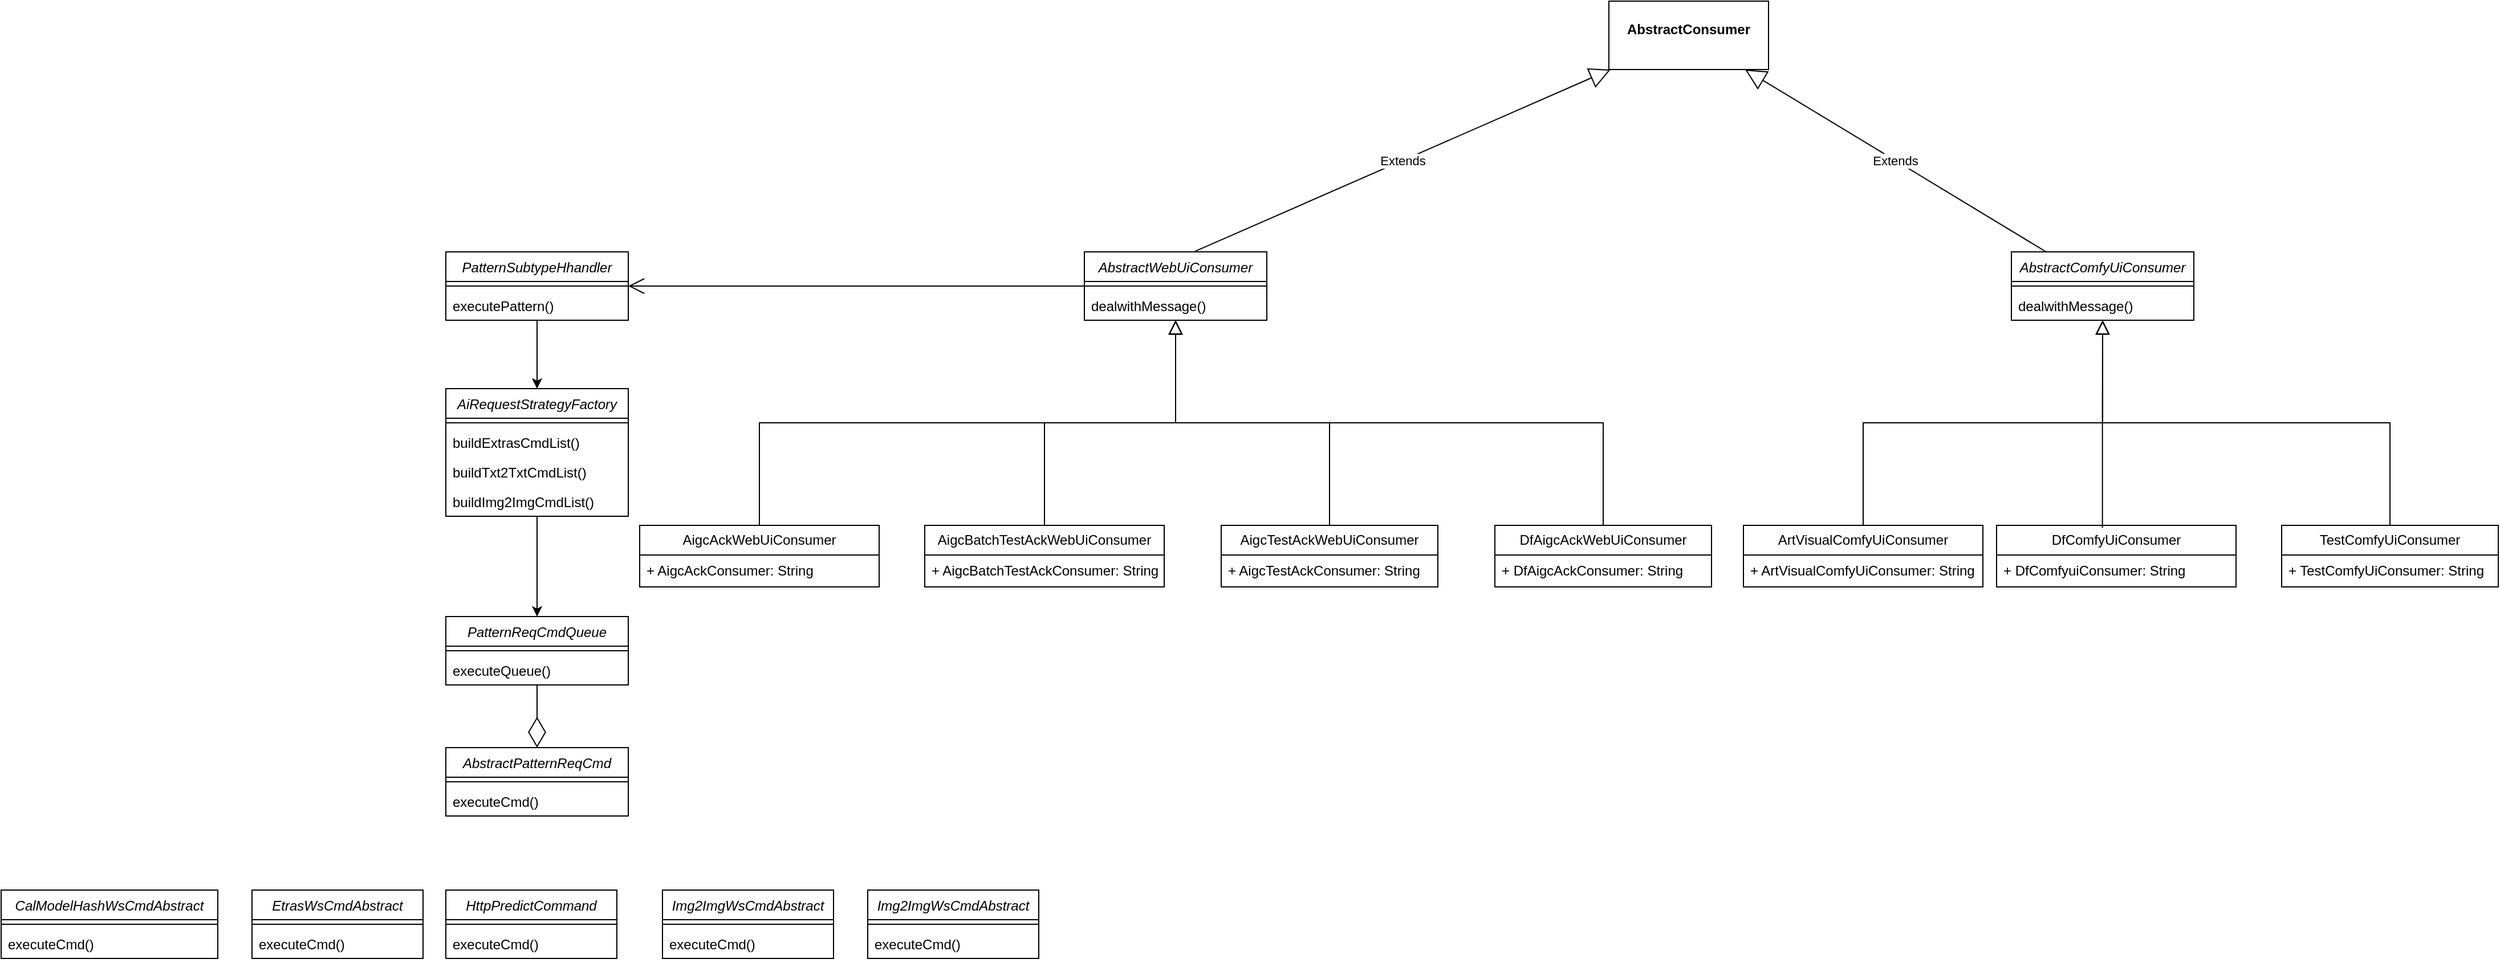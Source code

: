 <mxfile version="22.1.16" type="github">
  <diagram id="C5RBs43oDa-KdzZeNtuy" name="Page-1">
    <mxGraphModel dx="1753" dy="1645" grid="1" gridSize="10" guides="1" tooltips="1" connect="1" arrows="1" fold="1" page="1" pageScale="1" pageWidth="827" pageHeight="1169" math="0" shadow="0">
      <root>
        <mxCell id="WIyWlLk6GJQsqaUBKTNV-0" />
        <mxCell id="WIyWlLk6GJQsqaUBKTNV-1" parent="WIyWlLk6GJQsqaUBKTNV-0" />
        <mxCell id="zkfFHV4jXpPFQw0GAbJ--0" value="AbstractWebUiConsumer" style="swimlane;fontStyle=2;align=center;verticalAlign=top;childLayout=stackLayout;horizontal=1;startSize=26;horizontalStack=0;resizeParent=1;resizeLast=0;collapsible=1;marginBottom=0;rounded=0;shadow=0;strokeWidth=1;" parent="WIyWlLk6GJQsqaUBKTNV-1" vertex="1">
          <mxGeometry x="220" y="120" width="160" height="60" as="geometry">
            <mxRectangle x="230" y="140" width="160" height="26" as="alternateBounds" />
          </mxGeometry>
        </mxCell>
        <mxCell id="zkfFHV4jXpPFQw0GAbJ--4" value="" style="line;html=1;strokeWidth=1;align=left;verticalAlign=middle;spacingTop=-1;spacingLeft=3;spacingRight=3;rotatable=0;labelPosition=right;points=[];portConstraint=eastwest;" parent="zkfFHV4jXpPFQw0GAbJ--0" vertex="1">
          <mxGeometry y="26" width="160" height="8" as="geometry" />
        </mxCell>
        <mxCell id="zkfFHV4jXpPFQw0GAbJ--5" value="dealwithMessage()" style="text;align=left;verticalAlign=top;spacingLeft=4;spacingRight=4;overflow=hidden;rotatable=0;points=[[0,0.5],[1,0.5]];portConstraint=eastwest;" parent="zkfFHV4jXpPFQw0GAbJ--0" vertex="1">
          <mxGeometry y="34" width="160" height="26" as="geometry" />
        </mxCell>
        <mxCell id="zkfFHV4jXpPFQw0GAbJ--12" value="" style="endArrow=block;endSize=10;endFill=0;shadow=0;strokeWidth=1;rounded=0;edgeStyle=elbowEdgeStyle;elbow=vertical;" parent="WIyWlLk6GJQsqaUBKTNV-1" source="2lJbsTP3n_GO2NGe1f7y-21" target="zkfFHV4jXpPFQw0GAbJ--0" edge="1">
          <mxGeometry width="160" relative="1" as="geometry">
            <mxPoint x="200" y="360" as="sourcePoint" />
            <mxPoint x="200" y="203" as="targetPoint" />
          </mxGeometry>
        </mxCell>
        <mxCell id="zkfFHV4jXpPFQw0GAbJ--16" value="" style="endArrow=block;endSize=10;endFill=0;shadow=0;strokeWidth=1;rounded=0;edgeStyle=elbowEdgeStyle;elbow=vertical;" parent="WIyWlLk6GJQsqaUBKTNV-1" source="2lJbsTP3n_GO2NGe1f7y-25" target="zkfFHV4jXpPFQw0GAbJ--0" edge="1">
          <mxGeometry width="160" relative="1" as="geometry">
            <mxPoint x="450" y="360" as="sourcePoint" />
            <mxPoint x="310" y="271" as="targetPoint" />
          </mxGeometry>
        </mxCell>
        <mxCell id="2lJbsTP3n_GO2NGe1f7y-6" value="&lt;p style=&quot;margin:0px;margin-top:4px;text-align:center;&quot;&gt;&lt;br&gt;&lt;b&gt;AbstractConsumer&lt;/b&gt;&lt;/p&gt;" style="verticalAlign=top;align=left;overflow=fill;fontSize=12;fontFamily=Helvetica;html=1;whiteSpace=wrap;" vertex="1" parent="WIyWlLk6GJQsqaUBKTNV-1">
          <mxGeometry x="680" y="-100" width="140" height="60" as="geometry" />
        </mxCell>
        <mxCell id="2lJbsTP3n_GO2NGe1f7y-7" value="Extends" style="endArrow=block;endSize=16;endFill=0;html=1;rounded=0;exitX=0.606;exitY=-0.007;exitDx=0;exitDy=0;exitPerimeter=0;" edge="1" parent="WIyWlLk6GJQsqaUBKTNV-1" source="zkfFHV4jXpPFQw0GAbJ--0" target="2lJbsTP3n_GO2NGe1f7y-6">
          <mxGeometry width="160" relative="1" as="geometry">
            <mxPoint x="410" y="30" as="sourcePoint" />
            <mxPoint x="570" y="30" as="targetPoint" />
            <Array as="points" />
          </mxGeometry>
        </mxCell>
        <mxCell id="2lJbsTP3n_GO2NGe1f7y-12" value="" style="endArrow=block;endSize=10;endFill=0;shadow=0;strokeWidth=1;rounded=0;edgeStyle=elbowEdgeStyle;elbow=vertical;" edge="1" parent="WIyWlLk6GJQsqaUBKTNV-1" source="2lJbsTP3n_GO2NGe1f7y-27">
          <mxGeometry width="160" relative="1" as="geometry">
            <mxPoint x="680" y="360" as="sourcePoint" />
            <mxPoint x="300" y="180" as="targetPoint" />
          </mxGeometry>
        </mxCell>
        <mxCell id="2lJbsTP3n_GO2NGe1f7y-16" value="" style="endArrow=block;endSize=10;endFill=0;shadow=0;strokeWidth=1;rounded=0;edgeStyle=elbowEdgeStyle;elbow=vertical;" edge="1" parent="WIyWlLk6GJQsqaUBKTNV-1" source="2lJbsTP3n_GO2NGe1f7y-17" target="zkfFHV4jXpPFQw0GAbJ--0">
          <mxGeometry width="160" relative="1" as="geometry">
            <mxPoint x="10" y="360" as="sourcePoint" />
            <mxPoint x="310" y="190" as="targetPoint" />
          </mxGeometry>
        </mxCell>
        <mxCell id="2lJbsTP3n_GO2NGe1f7y-17" value="AigcAckWebUiConsumer" style="swimlane;fontStyle=0;childLayout=stackLayout;horizontal=1;startSize=26;fillColor=none;horizontalStack=0;resizeParent=1;resizeParentMax=0;resizeLast=0;collapsible=1;marginBottom=0;whiteSpace=wrap;html=1;" vertex="1" parent="WIyWlLk6GJQsqaUBKTNV-1">
          <mxGeometry x="-170" y="360" width="210" height="54" as="geometry" />
        </mxCell>
        <mxCell id="2lJbsTP3n_GO2NGe1f7y-19" value="+ AigcAckConsumer: String" style="text;strokeColor=none;fillColor=none;align=left;verticalAlign=top;spacingLeft=4;spacingRight=4;overflow=hidden;rotatable=0;points=[[0,0.5],[1,0.5]];portConstraint=eastwest;whiteSpace=wrap;html=1;" vertex="1" parent="2lJbsTP3n_GO2NGe1f7y-17">
          <mxGeometry y="26" width="210" height="28" as="geometry" />
        </mxCell>
        <mxCell id="2lJbsTP3n_GO2NGe1f7y-21" value="AigcBatchTestAckWebUiConsumer" style="swimlane;fontStyle=0;childLayout=stackLayout;horizontal=1;startSize=26;fillColor=none;horizontalStack=0;resizeParent=1;resizeParentMax=0;resizeLast=0;collapsible=1;marginBottom=0;whiteSpace=wrap;html=1;" vertex="1" parent="WIyWlLk6GJQsqaUBKTNV-1">
          <mxGeometry x="80" y="360" width="210" height="54" as="geometry" />
        </mxCell>
        <mxCell id="2lJbsTP3n_GO2NGe1f7y-22" value="+ AigcBatchTestAckConsumer: String" style="text;strokeColor=none;fillColor=none;align=left;verticalAlign=top;spacingLeft=4;spacingRight=4;overflow=hidden;rotatable=0;points=[[0,0.5],[1,0.5]];portConstraint=eastwest;whiteSpace=wrap;html=1;" vertex="1" parent="2lJbsTP3n_GO2NGe1f7y-21">
          <mxGeometry y="26" width="210" height="28" as="geometry" />
        </mxCell>
        <mxCell id="2lJbsTP3n_GO2NGe1f7y-25" value="AigcTestAckWebUiConsumer" style="swimlane;fontStyle=0;childLayout=stackLayout;horizontal=1;startSize=26;fillColor=none;horizontalStack=0;resizeParent=1;resizeParentMax=0;resizeLast=0;collapsible=1;marginBottom=0;whiteSpace=wrap;html=1;" vertex="1" parent="WIyWlLk6GJQsqaUBKTNV-1">
          <mxGeometry x="340" y="360" width="190" height="54" as="geometry" />
        </mxCell>
        <mxCell id="2lJbsTP3n_GO2NGe1f7y-26" value="+ AigcTestAckConsumer: String" style="text;strokeColor=none;fillColor=none;align=left;verticalAlign=top;spacingLeft=4;spacingRight=4;overflow=hidden;rotatable=0;points=[[0,0.5],[1,0.5]];portConstraint=eastwest;whiteSpace=wrap;html=1;" vertex="1" parent="2lJbsTP3n_GO2NGe1f7y-25">
          <mxGeometry y="26" width="190" height="28" as="geometry" />
        </mxCell>
        <mxCell id="2lJbsTP3n_GO2NGe1f7y-27" value="DfAigcAckWebUiConsumer" style="swimlane;fontStyle=0;childLayout=stackLayout;horizontal=1;startSize=26;fillColor=none;horizontalStack=0;resizeParent=1;resizeParentMax=0;resizeLast=0;collapsible=1;marginBottom=0;whiteSpace=wrap;html=1;" vertex="1" parent="WIyWlLk6GJQsqaUBKTNV-1">
          <mxGeometry x="580" y="360" width="190" height="54" as="geometry" />
        </mxCell>
        <mxCell id="2lJbsTP3n_GO2NGe1f7y-28" value="+ DfAigcAckConsumer: String" style="text;strokeColor=none;fillColor=none;align=left;verticalAlign=top;spacingLeft=4;spacingRight=4;overflow=hidden;rotatable=0;points=[[0,0.5],[1,0.5]];portConstraint=eastwest;whiteSpace=wrap;html=1;" vertex="1" parent="2lJbsTP3n_GO2NGe1f7y-27">
          <mxGeometry y="26" width="190" height="28" as="geometry" />
        </mxCell>
        <mxCell id="2lJbsTP3n_GO2NGe1f7y-31" value="AbstractComfyUiConsumer" style="swimlane;fontStyle=2;align=center;verticalAlign=top;childLayout=stackLayout;horizontal=1;startSize=26;horizontalStack=0;resizeParent=1;resizeLast=0;collapsible=1;marginBottom=0;rounded=0;shadow=0;strokeWidth=1;" vertex="1" parent="WIyWlLk6GJQsqaUBKTNV-1">
          <mxGeometry x="1033" y="120" width="160" height="60" as="geometry">
            <mxRectangle x="230" y="140" width="160" height="26" as="alternateBounds" />
          </mxGeometry>
        </mxCell>
        <mxCell id="2lJbsTP3n_GO2NGe1f7y-32" value="" style="line;html=1;strokeWidth=1;align=left;verticalAlign=middle;spacingTop=-1;spacingLeft=3;spacingRight=3;rotatable=0;labelPosition=right;points=[];portConstraint=eastwest;" vertex="1" parent="2lJbsTP3n_GO2NGe1f7y-31">
          <mxGeometry y="26" width="160" height="8" as="geometry" />
        </mxCell>
        <mxCell id="2lJbsTP3n_GO2NGe1f7y-33" value="dealwithMessage()" style="text;align=left;verticalAlign=top;spacingLeft=4;spacingRight=4;overflow=hidden;rotatable=0;points=[[0,0.5],[1,0.5]];portConstraint=eastwest;" vertex="1" parent="2lJbsTP3n_GO2NGe1f7y-31">
          <mxGeometry y="34" width="160" height="26" as="geometry" />
        </mxCell>
        <mxCell id="2lJbsTP3n_GO2NGe1f7y-34" value="" style="endArrow=block;endSize=10;endFill=0;shadow=0;strokeWidth=1;rounded=0;edgeStyle=elbowEdgeStyle;elbow=vertical;exitX=0.442;exitY=0.04;exitDx=0;exitDy=0;exitPerimeter=0;" edge="1" parent="WIyWlLk6GJQsqaUBKTNV-1" source="2lJbsTP3n_GO2NGe1f7y-40" target="2lJbsTP3n_GO2NGe1f7y-31">
          <mxGeometry width="160" relative="1" as="geometry">
            <mxPoint x="1110" y="330" as="sourcePoint" />
            <mxPoint x="1013" y="213" as="targetPoint" />
          </mxGeometry>
        </mxCell>
        <mxCell id="2lJbsTP3n_GO2NGe1f7y-35" value="" style="endArrow=block;endSize=10;endFill=0;shadow=0;strokeWidth=1;rounded=0;edgeStyle=elbowEdgeStyle;elbow=vertical;" edge="1" parent="WIyWlLk6GJQsqaUBKTNV-1" source="2lJbsTP3n_GO2NGe1f7y-42" target="2lJbsTP3n_GO2NGe1f7y-31">
          <mxGeometry width="160" relative="1" as="geometry">
            <mxPoint x="1263" y="370" as="sourcePoint" />
            <mxPoint x="1123" y="281" as="targetPoint" />
          </mxGeometry>
        </mxCell>
        <mxCell id="2lJbsTP3n_GO2NGe1f7y-37" value="" style="endArrow=block;endSize=10;endFill=0;shadow=0;strokeWidth=1;rounded=0;edgeStyle=elbowEdgeStyle;elbow=vertical;" edge="1" parent="WIyWlLk6GJQsqaUBKTNV-1" source="2lJbsTP3n_GO2NGe1f7y-38" target="2lJbsTP3n_GO2NGe1f7y-31">
          <mxGeometry width="160" relative="1" as="geometry">
            <mxPoint x="630" y="560" as="sourcePoint" />
            <mxPoint x="930" y="390" as="targetPoint" />
          </mxGeometry>
        </mxCell>
        <mxCell id="2lJbsTP3n_GO2NGe1f7y-38" value="ArtVisualComfyUiConsumer" style="swimlane;fontStyle=0;childLayout=stackLayout;horizontal=1;startSize=26;fillColor=none;horizontalStack=0;resizeParent=1;resizeParentMax=0;resizeLast=0;collapsible=1;marginBottom=0;whiteSpace=wrap;html=1;" vertex="1" parent="WIyWlLk6GJQsqaUBKTNV-1">
          <mxGeometry x="798" y="360" width="210" height="54" as="geometry" />
        </mxCell>
        <mxCell id="2lJbsTP3n_GO2NGe1f7y-39" value="+ ArtVisualComfyUiConsumer: String" style="text;strokeColor=none;fillColor=none;align=left;verticalAlign=top;spacingLeft=4;spacingRight=4;overflow=hidden;rotatable=0;points=[[0,0.5],[1,0.5]];portConstraint=eastwest;whiteSpace=wrap;html=1;" vertex="1" parent="2lJbsTP3n_GO2NGe1f7y-38">
          <mxGeometry y="26" width="210" height="28" as="geometry" />
        </mxCell>
        <mxCell id="2lJbsTP3n_GO2NGe1f7y-40" value="DfComfyUiConsumer" style="swimlane;fontStyle=0;childLayout=stackLayout;horizontal=1;startSize=26;fillColor=none;horizontalStack=0;resizeParent=1;resizeParentMax=0;resizeLast=0;collapsible=1;marginBottom=0;whiteSpace=wrap;html=1;" vertex="1" parent="WIyWlLk6GJQsqaUBKTNV-1">
          <mxGeometry x="1020" y="360" width="210" height="54" as="geometry" />
        </mxCell>
        <mxCell id="2lJbsTP3n_GO2NGe1f7y-41" value="+ DfComfyuiConsumer: String" style="text;strokeColor=none;fillColor=none;align=left;verticalAlign=top;spacingLeft=4;spacingRight=4;overflow=hidden;rotatable=0;points=[[0,0.5],[1,0.5]];portConstraint=eastwest;whiteSpace=wrap;html=1;" vertex="1" parent="2lJbsTP3n_GO2NGe1f7y-40">
          <mxGeometry y="26" width="210" height="28" as="geometry" />
        </mxCell>
        <mxCell id="2lJbsTP3n_GO2NGe1f7y-42" value="TestComfyUiConsumer" style="swimlane;fontStyle=0;childLayout=stackLayout;horizontal=1;startSize=26;fillColor=none;horizontalStack=0;resizeParent=1;resizeParentMax=0;resizeLast=0;collapsible=1;marginBottom=0;whiteSpace=wrap;html=1;" vertex="1" parent="WIyWlLk6GJQsqaUBKTNV-1">
          <mxGeometry x="1270" y="360" width="190" height="54" as="geometry" />
        </mxCell>
        <mxCell id="2lJbsTP3n_GO2NGe1f7y-43" value="+ TestComfyUiConsumer: String" style="text;strokeColor=none;fillColor=none;align=left;verticalAlign=top;spacingLeft=4;spacingRight=4;overflow=hidden;rotatable=0;points=[[0,0.5],[1,0.5]];portConstraint=eastwest;whiteSpace=wrap;html=1;" vertex="1" parent="2lJbsTP3n_GO2NGe1f7y-42">
          <mxGeometry y="26" width="190" height="28" as="geometry" />
        </mxCell>
        <mxCell id="2lJbsTP3n_GO2NGe1f7y-46" value="Extends" style="endArrow=block;endSize=16;endFill=0;html=1;rounded=0;" edge="1" parent="WIyWlLk6GJQsqaUBKTNV-1" source="2lJbsTP3n_GO2NGe1f7y-31" target="2lJbsTP3n_GO2NGe1f7y-6">
          <mxGeometry x="0.001" width="160" relative="1" as="geometry">
            <mxPoint x="810" y="150" as="sourcePoint" />
            <mxPoint x="970" y="150" as="targetPoint" />
            <Array as="points" />
            <mxPoint as="offset" />
          </mxGeometry>
        </mxCell>
        <mxCell id="2lJbsTP3n_GO2NGe1f7y-58" style="edgeStyle=orthogonalEdgeStyle;rounded=0;orthogonalLoop=1;jettySize=auto;html=1;" edge="1" parent="WIyWlLk6GJQsqaUBKTNV-1" source="2lJbsTP3n_GO2NGe1f7y-49" target="2lJbsTP3n_GO2NGe1f7y-53">
          <mxGeometry relative="1" as="geometry" />
        </mxCell>
        <mxCell id="2lJbsTP3n_GO2NGe1f7y-49" value="PatternSubtypeHhandler" style="swimlane;fontStyle=2;align=center;verticalAlign=top;childLayout=stackLayout;horizontal=1;startSize=26;horizontalStack=0;resizeParent=1;resizeLast=0;collapsible=1;marginBottom=0;rounded=0;shadow=0;strokeWidth=1;" vertex="1" parent="WIyWlLk6GJQsqaUBKTNV-1">
          <mxGeometry x="-340" y="120" width="160" height="60" as="geometry">
            <mxRectangle x="230" y="140" width="160" height="26" as="alternateBounds" />
          </mxGeometry>
        </mxCell>
        <mxCell id="2lJbsTP3n_GO2NGe1f7y-50" value="" style="line;html=1;strokeWidth=1;align=left;verticalAlign=middle;spacingTop=-1;spacingLeft=3;spacingRight=3;rotatable=0;labelPosition=right;points=[];portConstraint=eastwest;" vertex="1" parent="2lJbsTP3n_GO2NGe1f7y-49">
          <mxGeometry y="26" width="160" height="8" as="geometry" />
        </mxCell>
        <mxCell id="2lJbsTP3n_GO2NGe1f7y-51" value="executePattern()" style="text;align=left;verticalAlign=top;spacingLeft=4;spacingRight=4;overflow=hidden;rotatable=0;points=[[0,0.5],[1,0.5]];portConstraint=eastwest;" vertex="1" parent="2lJbsTP3n_GO2NGe1f7y-49">
          <mxGeometry y="34" width="160" height="26" as="geometry" />
        </mxCell>
        <mxCell id="2lJbsTP3n_GO2NGe1f7y-52" value="" style="endArrow=open;endFill=1;endSize=12;html=1;rounded=0;" edge="1" parent="WIyWlLk6GJQsqaUBKTNV-1" source="zkfFHV4jXpPFQw0GAbJ--0" target="2lJbsTP3n_GO2NGe1f7y-49">
          <mxGeometry width="160" relative="1" as="geometry">
            <mxPoint x="-20" y="200" as="sourcePoint" />
            <mxPoint x="140" y="200" as="targetPoint" />
          </mxGeometry>
        </mxCell>
        <mxCell id="2lJbsTP3n_GO2NGe1f7y-62" style="edgeStyle=orthogonalEdgeStyle;rounded=0;orthogonalLoop=1;jettySize=auto;html=1;entryX=0.5;entryY=0;entryDx=0;entryDy=0;" edge="1" parent="WIyWlLk6GJQsqaUBKTNV-1" source="2lJbsTP3n_GO2NGe1f7y-53" target="2lJbsTP3n_GO2NGe1f7y-59">
          <mxGeometry relative="1" as="geometry" />
        </mxCell>
        <mxCell id="2lJbsTP3n_GO2NGe1f7y-53" value="AiRequestStrategyFactory" style="swimlane;fontStyle=2;align=center;verticalAlign=top;childLayout=stackLayout;horizontal=1;startSize=26;horizontalStack=0;resizeParent=1;resizeLast=0;collapsible=1;marginBottom=0;rounded=0;shadow=0;strokeWidth=1;" vertex="1" parent="WIyWlLk6GJQsqaUBKTNV-1">
          <mxGeometry x="-340" y="240" width="160" height="112" as="geometry">
            <mxRectangle x="230" y="140" width="160" height="26" as="alternateBounds" />
          </mxGeometry>
        </mxCell>
        <mxCell id="2lJbsTP3n_GO2NGe1f7y-54" value="" style="line;html=1;strokeWidth=1;align=left;verticalAlign=middle;spacingTop=-1;spacingLeft=3;spacingRight=3;rotatable=0;labelPosition=right;points=[];portConstraint=eastwest;" vertex="1" parent="2lJbsTP3n_GO2NGe1f7y-53">
          <mxGeometry y="26" width="160" height="8" as="geometry" />
        </mxCell>
        <mxCell id="2lJbsTP3n_GO2NGe1f7y-55" value="buildExtrasCmdList()" style="text;align=left;verticalAlign=top;spacingLeft=4;spacingRight=4;overflow=hidden;rotatable=0;points=[[0,0.5],[1,0.5]];portConstraint=eastwest;" vertex="1" parent="2lJbsTP3n_GO2NGe1f7y-53">
          <mxGeometry y="34" width="160" height="26" as="geometry" />
        </mxCell>
        <mxCell id="2lJbsTP3n_GO2NGe1f7y-57" value="buildTxt2TxtCmdList()" style="text;align=left;verticalAlign=top;spacingLeft=4;spacingRight=4;overflow=hidden;rotatable=0;points=[[0,0.5],[1,0.5]];portConstraint=eastwest;" vertex="1" parent="2lJbsTP3n_GO2NGe1f7y-53">
          <mxGeometry y="60" width="160" height="26" as="geometry" />
        </mxCell>
        <mxCell id="2lJbsTP3n_GO2NGe1f7y-56" value="buildImg2ImgCmdList()" style="text;align=left;verticalAlign=top;spacingLeft=4;spacingRight=4;overflow=hidden;rotatable=0;points=[[0,0.5],[1,0.5]];portConstraint=eastwest;" vertex="1" parent="2lJbsTP3n_GO2NGe1f7y-53">
          <mxGeometry y="86" width="160" height="26" as="geometry" />
        </mxCell>
        <mxCell id="2lJbsTP3n_GO2NGe1f7y-59" value="PatternReqCmdQueue" style="swimlane;fontStyle=2;align=center;verticalAlign=top;childLayout=stackLayout;horizontal=1;startSize=26;horizontalStack=0;resizeParent=1;resizeLast=0;collapsible=1;marginBottom=0;rounded=0;shadow=0;strokeWidth=1;" vertex="1" parent="WIyWlLk6GJQsqaUBKTNV-1">
          <mxGeometry x="-340" y="440" width="160" height="60" as="geometry">
            <mxRectangle x="230" y="140" width="160" height="26" as="alternateBounds" />
          </mxGeometry>
        </mxCell>
        <mxCell id="2lJbsTP3n_GO2NGe1f7y-60" value="" style="line;html=1;strokeWidth=1;align=left;verticalAlign=middle;spacingTop=-1;spacingLeft=3;spacingRight=3;rotatable=0;labelPosition=right;points=[];portConstraint=eastwest;" vertex="1" parent="2lJbsTP3n_GO2NGe1f7y-59">
          <mxGeometry y="26" width="160" height="8" as="geometry" />
        </mxCell>
        <mxCell id="2lJbsTP3n_GO2NGe1f7y-61" value="executeQueue()" style="text;align=left;verticalAlign=top;spacingLeft=4;spacingRight=4;overflow=hidden;rotatable=0;points=[[0,0.5],[1,0.5]];portConstraint=eastwest;" vertex="1" parent="2lJbsTP3n_GO2NGe1f7y-59">
          <mxGeometry y="34" width="160" height="26" as="geometry" />
        </mxCell>
        <mxCell id="2lJbsTP3n_GO2NGe1f7y-63" value="AbstractPatternReqCmd" style="swimlane;fontStyle=2;align=center;verticalAlign=top;childLayout=stackLayout;horizontal=1;startSize=26;horizontalStack=0;resizeParent=1;resizeLast=0;collapsible=1;marginBottom=0;rounded=0;shadow=0;strokeWidth=1;" vertex="1" parent="WIyWlLk6GJQsqaUBKTNV-1">
          <mxGeometry x="-340" y="555" width="160" height="60" as="geometry">
            <mxRectangle x="230" y="140" width="160" height="26" as="alternateBounds" />
          </mxGeometry>
        </mxCell>
        <mxCell id="2lJbsTP3n_GO2NGe1f7y-64" value="" style="line;html=1;strokeWidth=1;align=left;verticalAlign=middle;spacingTop=-1;spacingLeft=3;spacingRight=3;rotatable=0;labelPosition=right;points=[];portConstraint=eastwest;" vertex="1" parent="2lJbsTP3n_GO2NGe1f7y-63">
          <mxGeometry y="26" width="160" height="8" as="geometry" />
        </mxCell>
        <mxCell id="2lJbsTP3n_GO2NGe1f7y-65" value="executeCmd()" style="text;align=left;verticalAlign=top;spacingLeft=4;spacingRight=4;overflow=hidden;rotatable=0;points=[[0,0.5],[1,0.5]];portConstraint=eastwest;" vertex="1" parent="2lJbsTP3n_GO2NGe1f7y-63">
          <mxGeometry y="34" width="160" height="26" as="geometry" />
        </mxCell>
        <mxCell id="2lJbsTP3n_GO2NGe1f7y-68" value="" style="endArrow=diamondThin;endFill=0;endSize=24;html=1;rounded=0;" edge="1" parent="WIyWlLk6GJQsqaUBKTNV-1" source="2lJbsTP3n_GO2NGe1f7y-59" target="2lJbsTP3n_GO2NGe1f7y-63">
          <mxGeometry width="160" relative="1" as="geometry">
            <mxPoint x="-130" y="570" as="sourcePoint" />
            <mxPoint x="30" y="570" as="targetPoint" />
          </mxGeometry>
        </mxCell>
        <mxCell id="2lJbsTP3n_GO2NGe1f7y-69" value="CalModelHashWsCmdAbstract" style="swimlane;fontStyle=2;align=center;verticalAlign=top;childLayout=stackLayout;horizontal=1;startSize=26;horizontalStack=0;resizeParent=1;resizeLast=0;collapsible=1;marginBottom=0;rounded=0;shadow=0;strokeWidth=1;" vertex="1" parent="WIyWlLk6GJQsqaUBKTNV-1">
          <mxGeometry x="-730" y="680" width="190" height="60" as="geometry">
            <mxRectangle x="230" y="140" width="160" height="26" as="alternateBounds" />
          </mxGeometry>
        </mxCell>
        <mxCell id="2lJbsTP3n_GO2NGe1f7y-70" value="" style="line;html=1;strokeWidth=1;align=left;verticalAlign=middle;spacingTop=-1;spacingLeft=3;spacingRight=3;rotatable=0;labelPosition=right;points=[];portConstraint=eastwest;" vertex="1" parent="2lJbsTP3n_GO2NGe1f7y-69">
          <mxGeometry y="26" width="190" height="8" as="geometry" />
        </mxCell>
        <mxCell id="2lJbsTP3n_GO2NGe1f7y-71" value="executeCmd()" style="text;align=left;verticalAlign=top;spacingLeft=4;spacingRight=4;overflow=hidden;rotatable=0;points=[[0,0.5],[1,0.5]];portConstraint=eastwest;" vertex="1" parent="2lJbsTP3n_GO2NGe1f7y-69">
          <mxGeometry y="34" width="190" height="26" as="geometry" />
        </mxCell>
        <mxCell id="2lJbsTP3n_GO2NGe1f7y-72" value="EtrasWsCmdAbstract" style="swimlane;fontStyle=2;align=center;verticalAlign=top;childLayout=stackLayout;horizontal=1;startSize=26;horizontalStack=0;resizeParent=1;resizeLast=0;collapsible=1;marginBottom=0;rounded=0;shadow=0;strokeWidth=1;" vertex="1" parent="WIyWlLk6GJQsqaUBKTNV-1">
          <mxGeometry x="-510" y="680" width="150" height="60" as="geometry">
            <mxRectangle x="230" y="140" width="160" height="26" as="alternateBounds" />
          </mxGeometry>
        </mxCell>
        <mxCell id="2lJbsTP3n_GO2NGe1f7y-73" value="" style="line;html=1;strokeWidth=1;align=left;verticalAlign=middle;spacingTop=-1;spacingLeft=3;spacingRight=3;rotatable=0;labelPosition=right;points=[];portConstraint=eastwest;" vertex="1" parent="2lJbsTP3n_GO2NGe1f7y-72">
          <mxGeometry y="26" width="150" height="8" as="geometry" />
        </mxCell>
        <mxCell id="2lJbsTP3n_GO2NGe1f7y-74" value="executeCmd()" style="text;align=left;verticalAlign=top;spacingLeft=4;spacingRight=4;overflow=hidden;rotatable=0;points=[[0,0.5],[1,0.5]];portConstraint=eastwest;" vertex="1" parent="2lJbsTP3n_GO2NGe1f7y-72">
          <mxGeometry y="34" width="150" height="26" as="geometry" />
        </mxCell>
        <mxCell id="2lJbsTP3n_GO2NGe1f7y-75" value="HttpPredictCommand" style="swimlane;fontStyle=2;align=center;verticalAlign=top;childLayout=stackLayout;horizontal=1;startSize=26;horizontalStack=0;resizeParent=1;resizeLast=0;collapsible=1;marginBottom=0;rounded=0;shadow=0;strokeWidth=1;" vertex="1" parent="WIyWlLk6GJQsqaUBKTNV-1">
          <mxGeometry x="-340" y="680" width="150" height="60" as="geometry">
            <mxRectangle x="230" y="140" width="160" height="26" as="alternateBounds" />
          </mxGeometry>
        </mxCell>
        <mxCell id="2lJbsTP3n_GO2NGe1f7y-76" value="" style="line;html=1;strokeWidth=1;align=left;verticalAlign=middle;spacingTop=-1;spacingLeft=3;spacingRight=3;rotatable=0;labelPosition=right;points=[];portConstraint=eastwest;" vertex="1" parent="2lJbsTP3n_GO2NGe1f7y-75">
          <mxGeometry y="26" width="150" height="8" as="geometry" />
        </mxCell>
        <mxCell id="2lJbsTP3n_GO2NGe1f7y-77" value="executeCmd()" style="text;align=left;verticalAlign=top;spacingLeft=4;spacingRight=4;overflow=hidden;rotatable=0;points=[[0,0.5],[1,0.5]];portConstraint=eastwest;" vertex="1" parent="2lJbsTP3n_GO2NGe1f7y-75">
          <mxGeometry y="34" width="150" height="26" as="geometry" />
        </mxCell>
        <mxCell id="2lJbsTP3n_GO2NGe1f7y-78" value="Img2ImgWsCmdAbstract" style="swimlane;fontStyle=2;align=center;verticalAlign=top;childLayout=stackLayout;horizontal=1;startSize=26;horizontalStack=0;resizeParent=1;resizeLast=0;collapsible=1;marginBottom=0;rounded=0;shadow=0;strokeWidth=1;" vertex="1" parent="WIyWlLk6GJQsqaUBKTNV-1">
          <mxGeometry x="-150" y="680" width="150" height="60" as="geometry">
            <mxRectangle x="230" y="140" width="160" height="26" as="alternateBounds" />
          </mxGeometry>
        </mxCell>
        <mxCell id="2lJbsTP3n_GO2NGe1f7y-79" value="" style="line;html=1;strokeWidth=1;align=left;verticalAlign=middle;spacingTop=-1;spacingLeft=3;spacingRight=3;rotatable=0;labelPosition=right;points=[];portConstraint=eastwest;" vertex="1" parent="2lJbsTP3n_GO2NGe1f7y-78">
          <mxGeometry y="26" width="150" height="8" as="geometry" />
        </mxCell>
        <mxCell id="2lJbsTP3n_GO2NGe1f7y-80" value="executeCmd()" style="text;align=left;verticalAlign=top;spacingLeft=4;spacingRight=4;overflow=hidden;rotatable=0;points=[[0,0.5],[1,0.5]];portConstraint=eastwest;" vertex="1" parent="2lJbsTP3n_GO2NGe1f7y-78">
          <mxGeometry y="34" width="150" height="26" as="geometry" />
        </mxCell>
        <mxCell id="2lJbsTP3n_GO2NGe1f7y-81" value="Img2ImgWsCmdAbstract" style="swimlane;fontStyle=2;align=center;verticalAlign=top;childLayout=stackLayout;horizontal=1;startSize=26;horizontalStack=0;resizeParent=1;resizeLast=0;collapsible=1;marginBottom=0;rounded=0;shadow=0;strokeWidth=1;" vertex="1" parent="WIyWlLk6GJQsqaUBKTNV-1">
          <mxGeometry x="30" y="680" width="150" height="60" as="geometry">
            <mxRectangle x="230" y="140" width="160" height="26" as="alternateBounds" />
          </mxGeometry>
        </mxCell>
        <mxCell id="2lJbsTP3n_GO2NGe1f7y-82" value="" style="line;html=1;strokeWidth=1;align=left;verticalAlign=middle;spacingTop=-1;spacingLeft=3;spacingRight=3;rotatable=0;labelPosition=right;points=[];portConstraint=eastwest;" vertex="1" parent="2lJbsTP3n_GO2NGe1f7y-81">
          <mxGeometry y="26" width="150" height="8" as="geometry" />
        </mxCell>
        <mxCell id="2lJbsTP3n_GO2NGe1f7y-83" value="executeCmd()" style="text;align=left;verticalAlign=top;spacingLeft=4;spacingRight=4;overflow=hidden;rotatable=0;points=[[0,0.5],[1,0.5]];portConstraint=eastwest;" vertex="1" parent="2lJbsTP3n_GO2NGe1f7y-81">
          <mxGeometry y="34" width="150" height="26" as="geometry" />
        </mxCell>
      </root>
    </mxGraphModel>
  </diagram>
</mxfile>
